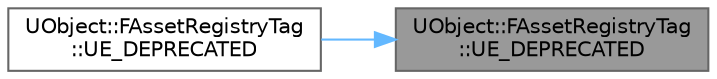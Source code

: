 digraph "UObject::FAssetRegistryTag::UE_DEPRECATED"
{
 // INTERACTIVE_SVG=YES
 // LATEX_PDF_SIZE
  bgcolor="transparent";
  edge [fontname=Helvetica,fontsize=10,labelfontname=Helvetica,labelfontsize=10];
  node [fontname=Helvetica,fontsize=10,shape=box,height=0.2,width=0.4];
  rankdir="RL";
  Node1 [id="Node000001",label="UObject::FAssetRegistryTag\l::UE_DEPRECATED",height=0.2,width=0.4,color="gray40", fillcolor="grey60", style="filled", fontcolor="black",tooltip=" "];
  Node1 -> Node2 [id="edge1_Node000001_Node000002",dir="back",color="steelblue1",style="solid",tooltip=" "];
  Node2 [id="Node000002",label="UObject::FAssetRegistryTag\l::UE_DEPRECATED",height=0.2,width=0.4,color="grey40", fillcolor="white", style="filled",URL="$d3/d11/structUObject_1_1FAssetRegistryTag.html#ad471cfe94df6741e2cd2944a464d385d",tooltip=" "];
}

